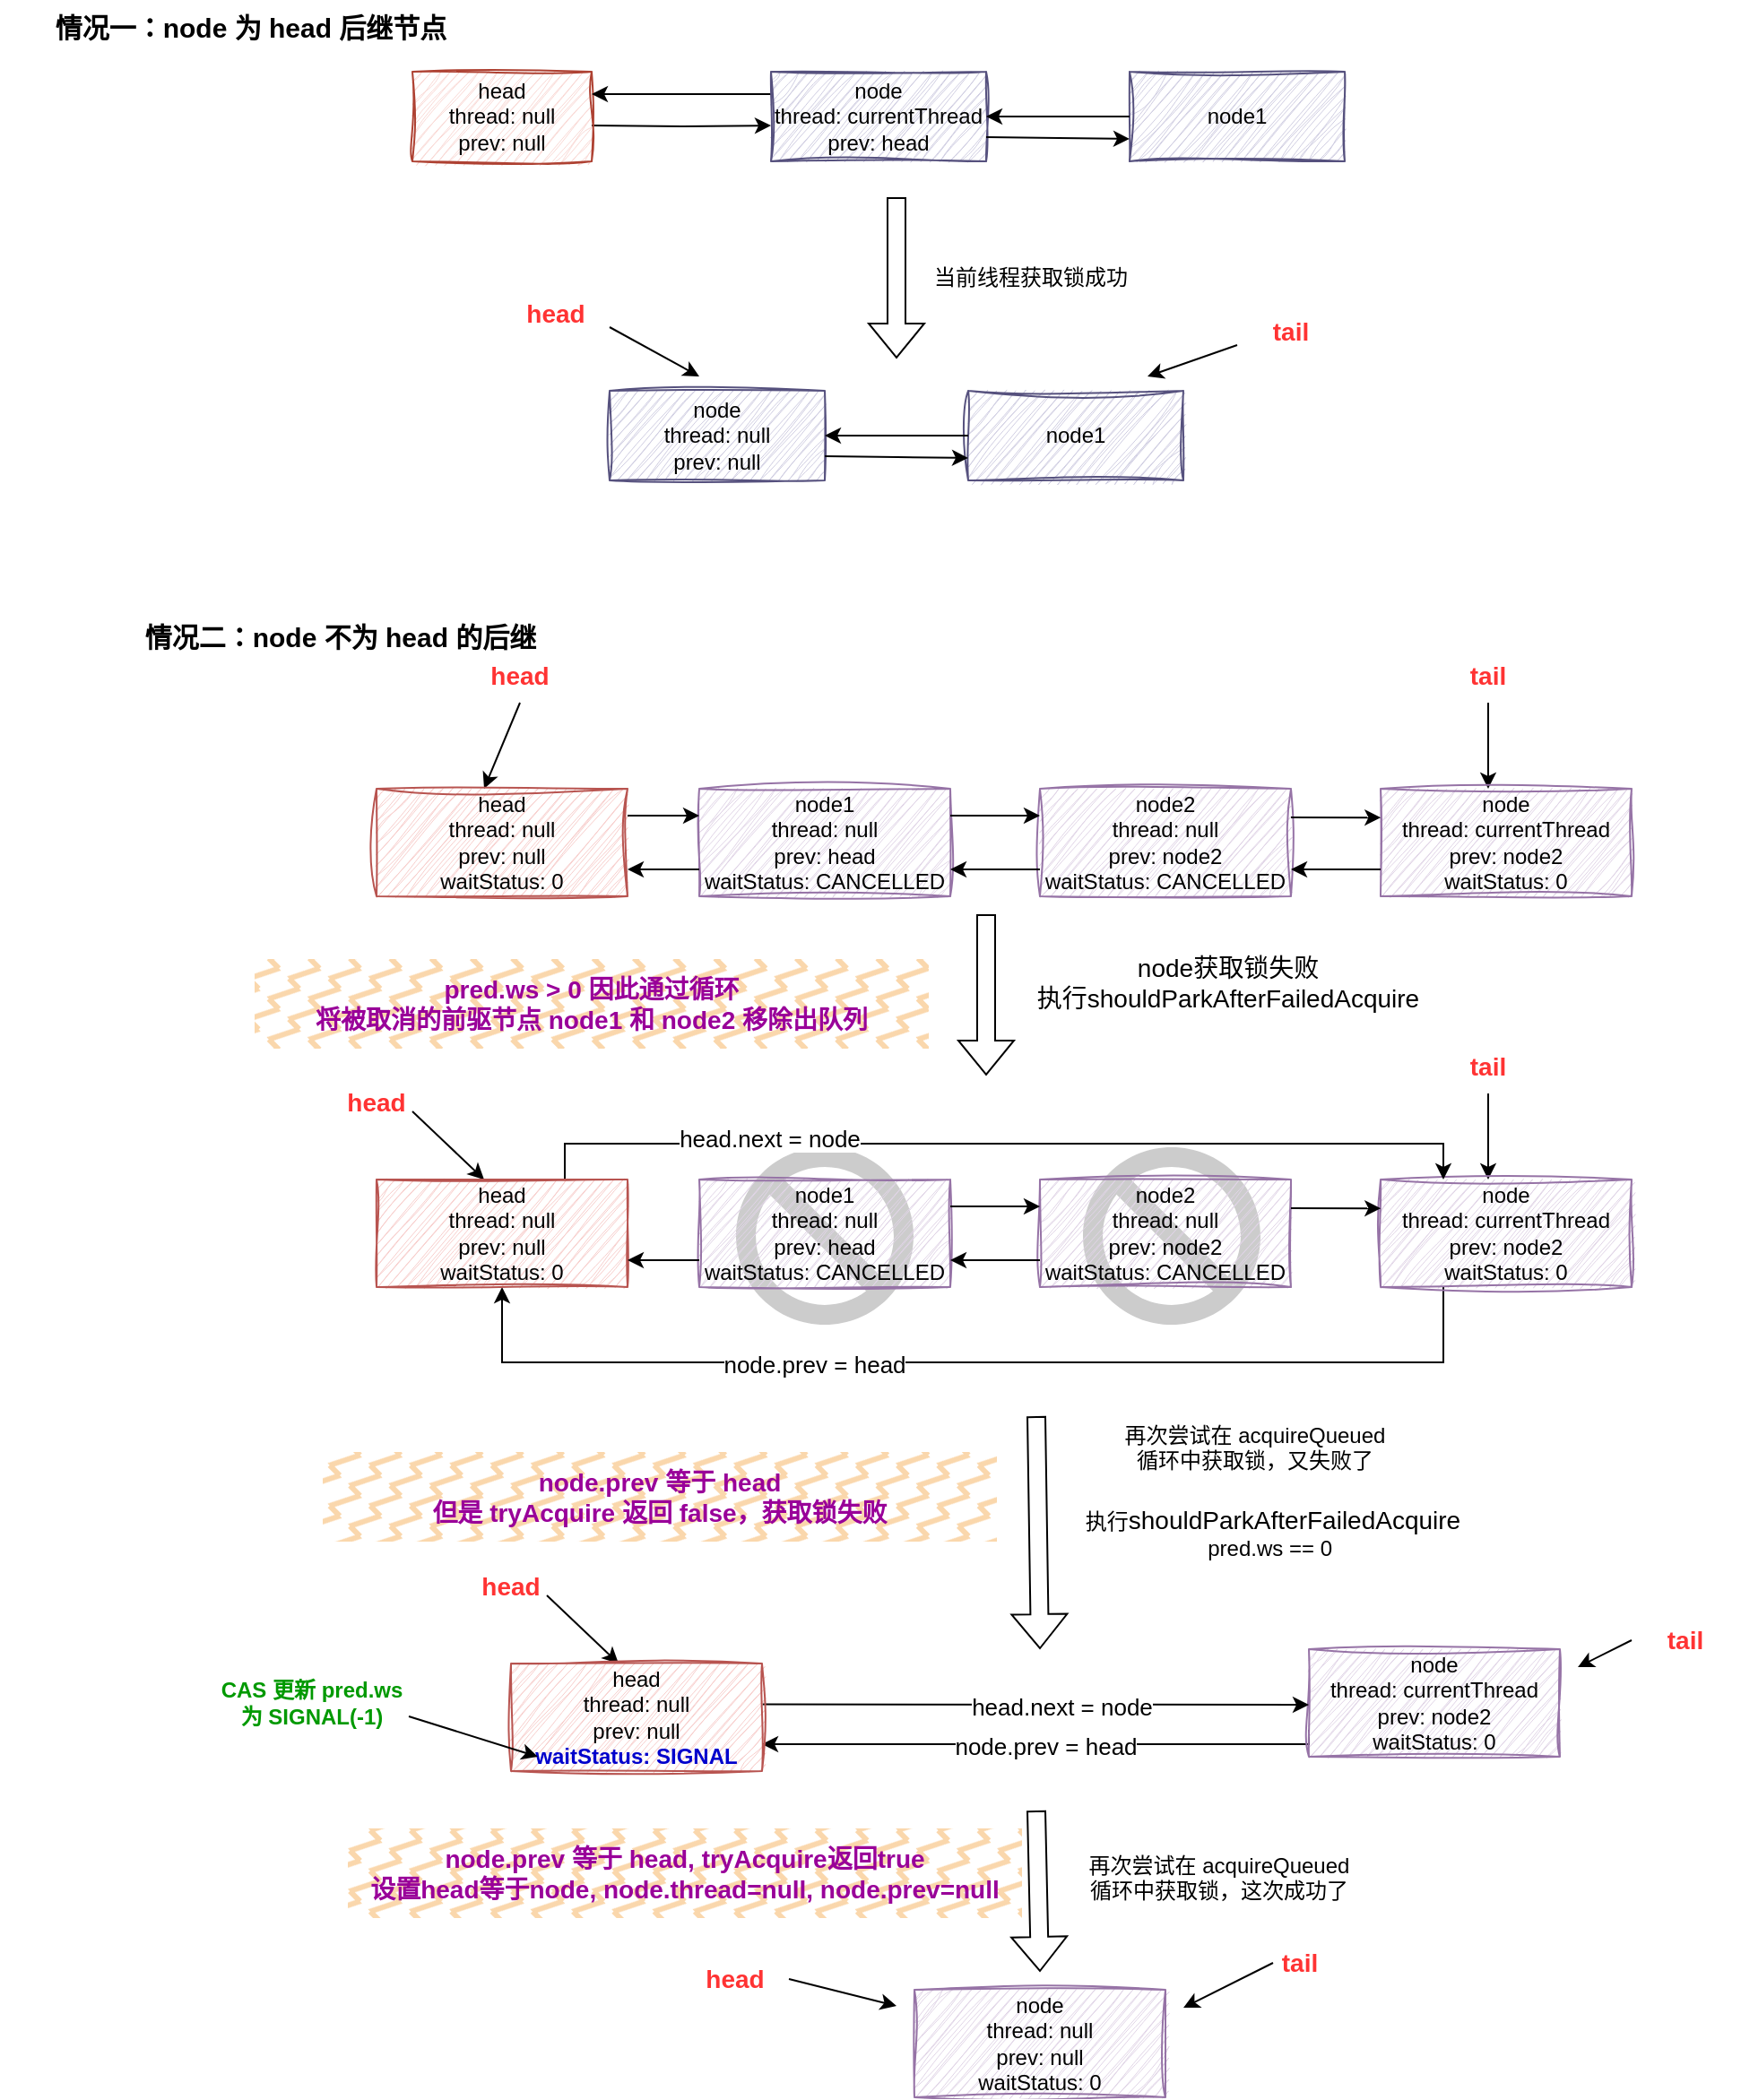 <mxfile version="24.0.4" type="github">
  <diagram name="第 1 页" id="4FpjKzO7oTdV1kjVZiOa">
    <mxGraphModel dx="1787" dy="1124" grid="1" gridSize="10" guides="1" tooltips="1" connect="1" arrows="1" fold="1" page="1" pageScale="1" pageWidth="827" pageHeight="1169" math="0" shadow="0">
      <root>
        <mxCell id="0" />
        <mxCell id="1" parent="0" />
        <mxCell id="oQ_XykTQwwmT8BF6WWH7-106" value="" style="shape=mxgraph.signs.safety.no;html=1;pointerEvents=1;fillColor=#CCCCCC;strokeColor=none;verticalLabelPosition=bottom;verticalAlign=top;align=center;fontColor=#CCCCCC;" vertex="1" parent="1">
          <mxGeometry x="464" y="740" width="99" height="99" as="geometry" />
        </mxCell>
        <mxCell id="oQ_XykTQwwmT8BF6WWH7-105" value="" style="shape=mxgraph.signs.safety.no;html=1;pointerEvents=1;fillColor=#CCCCCC;strokeColor=none;verticalLabelPosition=bottom;verticalAlign=top;align=center;fontColor=#CCCCCC;" vertex="1" parent="1">
          <mxGeometry x="270.5" y="740" width="99" height="99" as="geometry" />
        </mxCell>
        <mxCell id="oQ_XykTQwwmT8BF6WWH7-4" style="edgeStyle=orthogonalEdgeStyle;rounded=0;orthogonalLoop=1;jettySize=auto;html=1;entryX=0;entryY=0.6;entryDx=0;entryDy=0;entryPerimeter=0;" edge="1" parent="1" target="oQ_XykTQwwmT8BF6WWH7-2">
          <mxGeometry relative="1" as="geometry">
            <mxPoint x="190" y="170" as="sourcePoint" />
          </mxGeometry>
        </mxCell>
        <mxCell id="oQ_XykTQwwmT8BF6WWH7-1" value="head&lt;br&gt;thread: null&lt;br&gt;prev: null" style="rounded=0;whiteSpace=wrap;html=1;sketch=1;curveFitting=1;jiggle=2;fillColor=#fad9d5;strokeColor=#ae4132;" vertex="1" parent="1">
          <mxGeometry x="90" y="140" width="100" height="50" as="geometry" />
        </mxCell>
        <mxCell id="oQ_XykTQwwmT8BF6WWH7-3" style="edgeStyle=orthogonalEdgeStyle;rounded=0;orthogonalLoop=1;jettySize=auto;html=1;exitX=0;exitY=0.25;exitDx=0;exitDy=0;entryX=1;entryY=0.25;entryDx=0;entryDy=0;" edge="1" parent="1" source="oQ_XykTQwwmT8BF6WWH7-2" target="oQ_XykTQwwmT8BF6WWH7-1">
          <mxGeometry relative="1" as="geometry" />
        </mxCell>
        <mxCell id="oQ_XykTQwwmT8BF6WWH7-2" value="node&lt;br&gt;thread: currentThread&lt;div&gt;prev: head&lt;/div&gt;" style="rounded=0;whiteSpace=wrap;html=1;sketch=1;curveFitting=1;jiggle=2;fillColor=#d0cee2;strokeColor=#56517e;" vertex="1" parent="1">
          <mxGeometry x="290" y="140" width="120" height="50" as="geometry" />
        </mxCell>
        <mxCell id="oQ_XykTQwwmT8BF6WWH7-5" value="node1" style="rounded=0;whiteSpace=wrap;html=1;sketch=1;curveFitting=1;jiggle=2;fillColor=#d0cee2;strokeColor=#56517e;" vertex="1" parent="1">
          <mxGeometry x="490" y="140" width="120" height="50" as="geometry" />
        </mxCell>
        <mxCell id="oQ_XykTQwwmT8BF6WWH7-6" style="edgeStyle=orthogonalEdgeStyle;rounded=0;orthogonalLoop=1;jettySize=auto;html=1;exitX=1;exitY=0.75;exitDx=0;exitDy=0;entryX=0;entryY=0.75;entryDx=0;entryDy=0;" edge="1" parent="1" target="oQ_XykTQwwmT8BF6WWH7-5">
          <mxGeometry relative="1" as="geometry">
            <mxPoint x="410" y="176.5" as="sourcePoint" />
            <mxPoint x="470" y="177" as="targetPoint" />
          </mxGeometry>
        </mxCell>
        <mxCell id="oQ_XykTQwwmT8BF6WWH7-8" value="" style="endArrow=classic;html=1;rounded=0;exitX=0;exitY=0.5;exitDx=0;exitDy=0;entryX=1;entryY=0.5;entryDx=0;entryDy=0;" edge="1" parent="1" source="oQ_XykTQwwmT8BF6WWH7-5" target="oQ_XykTQwwmT8BF6WWH7-2">
          <mxGeometry width="50" height="50" relative="1" as="geometry">
            <mxPoint x="510" y="320" as="sourcePoint" />
            <mxPoint x="560" y="270" as="targetPoint" />
          </mxGeometry>
        </mxCell>
        <mxCell id="oQ_XykTQwwmT8BF6WWH7-10" value="tail" style="text;html=1;align=center;verticalAlign=middle;whiteSpace=wrap;rounded=0;fontStyle=1;fontColor=#FF3333;fontSize=14;" vertex="1" parent="1">
          <mxGeometry x="660" y="462" width="60" height="30" as="geometry" />
        </mxCell>
        <mxCell id="oQ_XykTQwwmT8BF6WWH7-13" value="" style="shape=flexArrow;endArrow=classic;html=1;rounded=0;" edge="1" parent="1">
          <mxGeometry width="50" height="50" relative="1" as="geometry">
            <mxPoint x="360" y="210" as="sourcePoint" />
            <mxPoint x="360" y="300" as="targetPoint" />
          </mxGeometry>
        </mxCell>
        <mxCell id="oQ_XykTQwwmT8BF6WWH7-15" value="head" style="text;html=1;align=center;verticalAlign=middle;whiteSpace=wrap;rounded=0;fontStyle=1;fontColor=#FF3333;fontSize=14;" vertex="1" parent="1">
          <mxGeometry x="120" y="462" width="60" height="30" as="geometry" />
        </mxCell>
        <mxCell id="oQ_XykTQwwmT8BF6WWH7-16" value="" style="endArrow=classic;html=1;rounded=0;exitX=0.5;exitY=1;exitDx=0;exitDy=0;" edge="1" parent="1" source="oQ_XykTQwwmT8BF6WWH7-15">
          <mxGeometry width="50" height="50" relative="1" as="geometry">
            <mxPoint x="110" y="740" as="sourcePoint" />
            <mxPoint x="130" y="540" as="targetPoint" />
          </mxGeometry>
        </mxCell>
        <mxCell id="oQ_XykTQwwmT8BF6WWH7-18" value="" style="endArrow=classic;html=1;rounded=0;exitX=0.5;exitY=1;exitDx=0;exitDy=0;" edge="1" parent="1" source="oQ_XykTQwwmT8BF6WWH7-10">
          <mxGeometry width="50" height="50" relative="1" as="geometry">
            <mxPoint x="690" y="700" as="sourcePoint" />
            <mxPoint x="690" y="540" as="targetPoint" />
          </mxGeometry>
        </mxCell>
        <mxCell id="oQ_XykTQwwmT8BF6WWH7-22" value="node&lt;br&gt;thread: null&lt;div&gt;prev: null&lt;/div&gt;" style="rounded=0;whiteSpace=wrap;html=1;sketch=1;curveFitting=1;jiggle=2;fillColor=#d0cee2;strokeColor=#56517e;" vertex="1" parent="1">
          <mxGeometry x="200" y="318" width="120" height="50" as="geometry" />
        </mxCell>
        <mxCell id="oQ_XykTQwwmT8BF6WWH7-23" value="node1" style="rounded=0;whiteSpace=wrap;html=1;sketch=1;curveFitting=1;jiggle=2;fillColor=#d0cee2;strokeColor=#56517e;" vertex="1" parent="1">
          <mxGeometry x="400" y="318" width="120" height="50" as="geometry" />
        </mxCell>
        <mxCell id="oQ_XykTQwwmT8BF6WWH7-24" style="edgeStyle=orthogonalEdgeStyle;rounded=0;orthogonalLoop=1;jettySize=auto;html=1;exitX=1;exitY=0.75;exitDx=0;exitDy=0;entryX=0;entryY=0.75;entryDx=0;entryDy=0;" edge="1" parent="1" target="oQ_XykTQwwmT8BF6WWH7-23">
          <mxGeometry relative="1" as="geometry">
            <mxPoint x="320" y="354.5" as="sourcePoint" />
            <mxPoint x="380" y="355" as="targetPoint" />
          </mxGeometry>
        </mxCell>
        <mxCell id="oQ_XykTQwwmT8BF6WWH7-25" value="" style="endArrow=classic;html=1;rounded=0;exitX=0;exitY=0.5;exitDx=0;exitDy=0;entryX=1;entryY=0.5;entryDx=0;entryDy=0;" edge="1" parent="1" source="oQ_XykTQwwmT8BF6WWH7-23" target="oQ_XykTQwwmT8BF6WWH7-22">
          <mxGeometry width="50" height="50" relative="1" as="geometry">
            <mxPoint x="420" y="498" as="sourcePoint" />
            <mxPoint x="470" y="448" as="targetPoint" />
          </mxGeometry>
        </mxCell>
        <mxCell id="oQ_XykTQwwmT8BF6WWH7-26" value="tail" style="text;html=1;align=center;verticalAlign=middle;whiteSpace=wrap;rounded=0;fontStyle=1;fontColor=#FF3333;fontSize=14;" vertex="1" parent="1">
          <mxGeometry x="550" y="270" width="60" height="30" as="geometry" />
        </mxCell>
        <mxCell id="oQ_XykTQwwmT8BF6WWH7-27" value="head" style="text;html=1;align=center;verticalAlign=middle;whiteSpace=wrap;rounded=0;fontStyle=1;fontColor=#FF3333;fontSize=14;" vertex="1" parent="1">
          <mxGeometry x="140" y="260" width="60" height="30" as="geometry" />
        </mxCell>
        <mxCell id="oQ_XykTQwwmT8BF6WWH7-30" value="" style="endArrow=classic;html=1;rounded=0;exitX=0;exitY=0.75;exitDx=0;exitDy=0;" edge="1" parent="1" source="oQ_XykTQwwmT8BF6WWH7-26">
          <mxGeometry width="50" height="50" relative="1" as="geometry">
            <mxPoint x="500" y="270" as="sourcePoint" />
            <mxPoint x="500" y="310" as="targetPoint" />
          </mxGeometry>
        </mxCell>
        <mxCell id="oQ_XykTQwwmT8BF6WWH7-31" value="" style="endArrow=classic;html=1;rounded=0;exitX=1;exitY=0.75;exitDx=0;exitDy=0;" edge="1" parent="1" source="oQ_XykTQwwmT8BF6WWH7-27">
          <mxGeometry width="50" height="50" relative="1" as="geometry">
            <mxPoint x="240" y="310" as="sourcePoint" />
            <mxPoint x="250" y="310" as="targetPoint" />
          </mxGeometry>
        </mxCell>
        <mxCell id="oQ_XykTQwwmT8BF6WWH7-35" value="node1&lt;br&gt;thread: null&lt;div&gt;prev: head&lt;br&gt;waitStatus: CANCELLED&lt;/div&gt;" style="rounded=0;whiteSpace=wrap;html=1;sketch=1;curveFitting=1;jiggle=2;fillColor=#e1d5e7;strokeColor=#9673a6;" vertex="1" parent="1">
          <mxGeometry x="250" y="540" width="140" height="60" as="geometry" />
        </mxCell>
        <mxCell id="oQ_XykTQwwmT8BF6WWH7-52" value="当前线程获取锁成功" style="text;html=1;align=center;verticalAlign=middle;whiteSpace=wrap;rounded=0;" vertex="1" parent="1">
          <mxGeometry x="380" y="240" width="110" height="30" as="geometry" />
        </mxCell>
        <mxCell id="oQ_XykTQwwmT8BF6WWH7-58" value="node2&lt;br&gt;thread: null&lt;div&gt;prev: node2&lt;br&gt;waitStatus: CANCELLED&lt;/div&gt;" style="rounded=0;whiteSpace=wrap;html=1;sketch=1;curveFitting=1;jiggle=2;fillColor=#e1d5e7;strokeColor=#9673a6;" vertex="1" parent="1">
          <mxGeometry x="440" y="540" width="140" height="60" as="geometry" />
        </mxCell>
        <mxCell id="oQ_XykTQwwmT8BF6WWH7-59" value="node&lt;br&gt;thread: currentThread&lt;div&gt;prev: node2&lt;br&gt;waitStatus: 0&lt;/div&gt;" style="rounded=0;whiteSpace=wrap;html=1;sketch=1;curveFitting=1;jiggle=2;fillColor=#e1d5e7;strokeColor=#9673a6;" vertex="1" parent="1">
          <mxGeometry x="630" y="540" width="140" height="60" as="geometry" />
        </mxCell>
        <mxCell id="oQ_XykTQwwmT8BF6WWH7-61" value="head&lt;br&gt;thread: null&lt;br&gt;prev: null&lt;br&gt;&lt;div&gt;waitStatus: 0&lt;/div&gt;" style="rounded=0;whiteSpace=wrap;html=1;sketch=1;curveFitting=1;jiggle=2;fillColor=#f8cecc;strokeColor=#b85450;" vertex="1" parent="1">
          <mxGeometry x="70" y="540" width="140" height="60" as="geometry" />
        </mxCell>
        <mxCell id="oQ_XykTQwwmT8BF6WWH7-62" value="" style="endArrow=classic;html=1;rounded=0;exitX=1;exitY=0.25;exitDx=0;exitDy=0;entryX=0;entryY=0.25;entryDx=0;entryDy=0;" edge="1" parent="1" source="oQ_XykTQwwmT8BF6WWH7-61" target="oQ_XykTQwwmT8BF6WWH7-35">
          <mxGeometry width="50" height="50" relative="1" as="geometry">
            <mxPoint x="240" y="770" as="sourcePoint" />
            <mxPoint x="290" y="720" as="targetPoint" />
          </mxGeometry>
        </mxCell>
        <mxCell id="oQ_XykTQwwmT8BF6WWH7-63" value="" style="endArrow=classic;html=1;rounded=0;exitX=0;exitY=0.75;exitDx=0;exitDy=0;entryX=1;entryY=0.75;entryDx=0;entryDy=0;" edge="1" parent="1" source="oQ_XykTQwwmT8BF6WWH7-35" target="oQ_XykTQwwmT8BF6WWH7-61">
          <mxGeometry width="50" height="50" relative="1" as="geometry">
            <mxPoint x="200" y="700" as="sourcePoint" />
            <mxPoint x="250" y="650" as="targetPoint" />
          </mxGeometry>
        </mxCell>
        <mxCell id="oQ_XykTQwwmT8BF6WWH7-64" value="" style="endArrow=classic;html=1;rounded=0;exitX=1;exitY=0.25;exitDx=0;exitDy=0;entryX=0;entryY=0.25;entryDx=0;entryDy=0;" edge="1" parent="1" source="oQ_XykTQwwmT8BF6WWH7-35" target="oQ_XykTQwwmT8BF6WWH7-58">
          <mxGeometry width="50" height="50" relative="1" as="geometry">
            <mxPoint x="430" y="700" as="sourcePoint" />
            <mxPoint x="480" y="650" as="targetPoint" />
          </mxGeometry>
        </mxCell>
        <mxCell id="oQ_XykTQwwmT8BF6WWH7-65" value="" style="endArrow=classic;html=1;rounded=0;exitX=0;exitY=0.75;exitDx=0;exitDy=0;entryX=1;entryY=0.75;entryDx=0;entryDy=0;" edge="1" parent="1" source="oQ_XykTQwwmT8BF6WWH7-58" target="oQ_XykTQwwmT8BF6WWH7-35">
          <mxGeometry width="50" height="50" relative="1" as="geometry">
            <mxPoint x="470" y="710" as="sourcePoint" />
            <mxPoint x="520" y="660" as="targetPoint" />
          </mxGeometry>
        </mxCell>
        <mxCell id="oQ_XykTQwwmT8BF6WWH7-66" value="" style="endArrow=classic;html=1;rounded=0;entryX=0.001;entryY=0.385;entryDx=0;entryDy=0;entryPerimeter=0;" edge="1" parent="1">
          <mxGeometry width="50" height="50" relative="1" as="geometry">
            <mxPoint x="580" y="556" as="sourcePoint" />
            <mxPoint x="630.14" y="556.1" as="targetPoint" />
          </mxGeometry>
        </mxCell>
        <mxCell id="oQ_XykTQwwmT8BF6WWH7-68" value="" style="endArrow=classic;html=1;rounded=0;exitX=0;exitY=0.75;exitDx=0;exitDy=0;entryX=1;entryY=0.75;entryDx=0;entryDy=0;" edge="1" parent="1" source="oQ_XykTQwwmT8BF6WWH7-59" target="oQ_XykTQwwmT8BF6WWH7-58">
          <mxGeometry width="50" height="50" relative="1" as="geometry">
            <mxPoint x="480" y="710" as="sourcePoint" />
            <mxPoint x="640" y="630" as="targetPoint" />
          </mxGeometry>
        </mxCell>
        <mxCell id="oQ_XykTQwwmT8BF6WWH7-69" value="" style="shape=flexArrow;endArrow=classic;html=1;rounded=0;" edge="1" parent="1">
          <mxGeometry width="50" height="50" relative="1" as="geometry">
            <mxPoint x="410" y="610" as="sourcePoint" />
            <mxPoint x="410" y="700" as="targetPoint" />
          </mxGeometry>
        </mxCell>
        <mxCell id="oQ_XykTQwwmT8BF6WWH7-70" value="node获取锁失败&lt;br style=&quot;font-size: 14px;&quot;&gt;执行shouldParkAfterFailedAcquire" style="text;html=1;align=center;verticalAlign=middle;whiteSpace=wrap;rounded=0;fontSize=14;" vertex="1" parent="1">
          <mxGeometry x="430" y="630" width="230" height="35" as="geometry" />
        </mxCell>
        <mxCell id="oQ_XykTQwwmT8BF6WWH7-85" value="tail" style="text;html=1;align=center;verticalAlign=middle;whiteSpace=wrap;rounded=0;fontStyle=1;fontColor=#FF3333;fontSize=14;" vertex="1" parent="1">
          <mxGeometry x="660" y="680" width="60" height="30" as="geometry" />
        </mxCell>
        <mxCell id="oQ_XykTQwwmT8BF6WWH7-86" value="head" style="text;html=1;align=center;verticalAlign=middle;whiteSpace=wrap;rounded=0;fontStyle=1;fontColor=#FF3333;fontSize=14;" vertex="1" parent="1">
          <mxGeometry x="40" y="700" width="60" height="30" as="geometry" />
        </mxCell>
        <mxCell id="oQ_XykTQwwmT8BF6WWH7-87" value="" style="endArrow=classic;html=1;rounded=0;" edge="1" parent="1">
          <mxGeometry width="50" height="50" relative="1" as="geometry">
            <mxPoint x="90" y="720" as="sourcePoint" />
            <mxPoint x="130" y="758" as="targetPoint" />
          </mxGeometry>
        </mxCell>
        <mxCell id="oQ_XykTQwwmT8BF6WWH7-88" value="" style="endArrow=classic;html=1;rounded=0;exitX=0.5;exitY=1;exitDx=0;exitDy=0;" edge="1" parent="1" source="oQ_XykTQwwmT8BF6WWH7-85">
          <mxGeometry width="50" height="50" relative="1" as="geometry">
            <mxPoint x="690" y="918" as="sourcePoint" />
            <mxPoint x="690" y="758" as="targetPoint" />
          </mxGeometry>
        </mxCell>
        <mxCell id="oQ_XykTQwwmT8BF6WWH7-89" value="node1&lt;br&gt;thread: null&lt;div&gt;prev: head&lt;br&gt;waitStatus: CANCELLED&lt;/div&gt;" style="rounded=0;whiteSpace=wrap;html=1;sketch=1;curveFitting=1;jiggle=2;fillColor=#e1d5e7;strokeColor=#9673a6;" vertex="1" parent="1">
          <mxGeometry x="250" y="758" width="140" height="60" as="geometry" />
        </mxCell>
        <mxCell id="oQ_XykTQwwmT8BF6WWH7-90" value="node2&lt;br&gt;thread: null&lt;div&gt;prev: node2&lt;br&gt;waitStatus: CANCELLED&lt;/div&gt;" style="rounded=0;whiteSpace=wrap;html=1;sketch=1;curveFitting=1;jiggle=2;fillColor=#e1d5e7;strokeColor=#9673a6;" vertex="1" parent="1">
          <mxGeometry x="440" y="758" width="140" height="60" as="geometry" />
        </mxCell>
        <mxCell id="oQ_XykTQwwmT8BF6WWH7-99" style="edgeStyle=orthogonalEdgeStyle;rounded=0;orthogonalLoop=1;jettySize=auto;html=1;exitX=0.25;exitY=1;exitDx=0;exitDy=0;entryX=0.5;entryY=1;entryDx=0;entryDy=0;" edge="1" parent="1" source="oQ_XykTQwwmT8BF6WWH7-91" target="oQ_XykTQwwmT8BF6WWH7-92">
          <mxGeometry relative="1" as="geometry">
            <Array as="points">
              <mxPoint x="665" y="860" />
              <mxPoint x="140" y="860" />
            </Array>
          </mxGeometry>
        </mxCell>
        <mxCell id="oQ_XykTQwwmT8BF6WWH7-103" value="node.prev = head" style="edgeLabel;html=1;align=center;verticalAlign=middle;resizable=0;points=[];fontSize=13;" vertex="1" connectable="0" parent="oQ_XykTQwwmT8BF6WWH7-99">
          <mxGeometry x="0.29" y="1" relative="1" as="geometry">
            <mxPoint as="offset" />
          </mxGeometry>
        </mxCell>
        <mxCell id="oQ_XykTQwwmT8BF6WWH7-91" value="node&lt;br&gt;thread: currentThread&lt;div&gt;prev: node2&lt;br&gt;waitStatus: 0&lt;/div&gt;" style="rounded=0;whiteSpace=wrap;html=1;sketch=1;curveFitting=1;jiggle=2;fillColor=#e1d5e7;strokeColor=#9673a6;" vertex="1" parent="1">
          <mxGeometry x="630" y="758" width="140" height="60" as="geometry" />
        </mxCell>
        <mxCell id="oQ_XykTQwwmT8BF6WWH7-100" style="edgeStyle=orthogonalEdgeStyle;rounded=0;orthogonalLoop=1;jettySize=auto;html=1;entryX=0.25;entryY=0;entryDx=0;entryDy=0;exitX=0.75;exitY=0;exitDx=0;exitDy=0;" edge="1" parent="1" source="oQ_XykTQwwmT8BF6WWH7-92" target="oQ_XykTQwwmT8BF6WWH7-91">
          <mxGeometry relative="1" as="geometry">
            <Array as="points">
              <mxPoint x="175" y="738" />
              <mxPoint x="665" y="738" />
            </Array>
          </mxGeometry>
        </mxCell>
        <mxCell id="oQ_XykTQwwmT8BF6WWH7-102" value="head.next = node" style="edgeLabel;html=1;align=center;verticalAlign=middle;resizable=0;points=[];fontSize=13;" vertex="1" connectable="0" parent="oQ_XykTQwwmT8BF6WWH7-100">
          <mxGeometry x="-0.496" y="3" relative="1" as="geometry">
            <mxPoint as="offset" />
          </mxGeometry>
        </mxCell>
        <mxCell id="oQ_XykTQwwmT8BF6WWH7-92" value="head&lt;br&gt;thread: null&lt;br&gt;prev: null&lt;br&gt;&lt;div&gt;waitStatus: 0&lt;/div&gt;" style="rounded=0;whiteSpace=wrap;html=1;sketch=1;curveFitting=1;jiggle=2;fillColor=#f8cecc;strokeColor=#b85450;" vertex="1" parent="1">
          <mxGeometry x="70" y="758" width="140" height="60" as="geometry" />
        </mxCell>
        <mxCell id="oQ_XykTQwwmT8BF6WWH7-94" value="" style="endArrow=classic;html=1;rounded=0;exitX=0;exitY=0.75;exitDx=0;exitDy=0;entryX=1;entryY=0.75;entryDx=0;entryDy=0;" edge="1" parent="1" source="oQ_XykTQwwmT8BF6WWH7-89" target="oQ_XykTQwwmT8BF6WWH7-92">
          <mxGeometry width="50" height="50" relative="1" as="geometry">
            <mxPoint x="200" y="918" as="sourcePoint" />
            <mxPoint x="250" y="868" as="targetPoint" />
          </mxGeometry>
        </mxCell>
        <mxCell id="oQ_XykTQwwmT8BF6WWH7-95" value="" style="endArrow=classic;html=1;rounded=0;exitX=1;exitY=0.25;exitDx=0;exitDy=0;entryX=0;entryY=0.25;entryDx=0;entryDy=0;" edge="1" parent="1" source="oQ_XykTQwwmT8BF6WWH7-89" target="oQ_XykTQwwmT8BF6WWH7-90">
          <mxGeometry width="50" height="50" relative="1" as="geometry">
            <mxPoint x="430" y="918" as="sourcePoint" />
            <mxPoint x="480" y="868" as="targetPoint" />
          </mxGeometry>
        </mxCell>
        <mxCell id="oQ_XykTQwwmT8BF6WWH7-96" value="" style="endArrow=classic;html=1;rounded=0;exitX=0;exitY=0.75;exitDx=0;exitDy=0;entryX=1;entryY=0.75;entryDx=0;entryDy=0;" edge="1" parent="1" source="oQ_XykTQwwmT8BF6WWH7-90" target="oQ_XykTQwwmT8BF6WWH7-89">
          <mxGeometry width="50" height="50" relative="1" as="geometry">
            <mxPoint x="470" y="928" as="sourcePoint" />
            <mxPoint x="520" y="878" as="targetPoint" />
          </mxGeometry>
        </mxCell>
        <mxCell id="oQ_XykTQwwmT8BF6WWH7-97" value="" style="endArrow=classic;html=1;rounded=0;entryX=0.001;entryY=0.385;entryDx=0;entryDy=0;entryPerimeter=0;" edge="1" parent="1">
          <mxGeometry width="50" height="50" relative="1" as="geometry">
            <mxPoint x="580" y="774" as="sourcePoint" />
            <mxPoint x="630.14" y="774.1" as="targetPoint" />
          </mxGeometry>
        </mxCell>
        <mxCell id="oQ_XykTQwwmT8BF6WWH7-107" value="&lt;span style=&quot;font-size: 14px;&quot;&gt;pred.ws &amp;gt; 0 因此通过循环&lt;br style=&quot;font-size: 14px;&quot;&gt;将被取消的前驱节点 node1 和 node2&amp;nbsp;&lt;/span&gt;&lt;span style=&quot;font-size: 14px; background-color: initial;&quot;&gt;移除出队列&lt;/span&gt;" style="text;html=1;align=center;verticalAlign=middle;whiteSpace=wrap;rounded=0;fontSize=14;fontFamily=Helvetica;fontStyle=1;fillColor=#fad7ac;strokeColor=none;fillStyle=zigzag-line;fontColor=#990099;" vertex="1" parent="1">
          <mxGeometry x="2" y="635" width="376" height="50" as="geometry" />
        </mxCell>
        <mxCell id="oQ_XykTQwwmT8BF6WWH7-126" value="" style="shape=flexArrow;endArrow=classic;html=1;rounded=0;" edge="1" parent="1">
          <mxGeometry width="50" height="50" relative="1" as="geometry">
            <mxPoint x="438" y="890" as="sourcePoint" />
            <mxPoint x="440" y="1020" as="targetPoint" />
          </mxGeometry>
        </mxCell>
        <mxCell id="oQ_XykTQwwmT8BF6WWH7-127" value="再次尝试在 acquireQueued&lt;br&gt;循环中获取锁，又失败了&lt;br&gt;&amp;nbsp;" style="text;html=1;align=center;verticalAlign=middle;whiteSpace=wrap;rounded=0;" vertex="1" parent="1">
          <mxGeometry x="480" y="900" width="160" height="30" as="geometry" />
        </mxCell>
        <mxCell id="oQ_XykTQwwmT8BF6WWH7-128" value="node.prev 等于 head&lt;br&gt;但是 tryAcquire 返回 false，获取锁失败" style="text;html=1;align=center;verticalAlign=middle;whiteSpace=wrap;rounded=0;fontSize=14;fontFamily=Helvetica;fontStyle=1;fillColor=#fad7ac;strokeColor=none;fillStyle=zigzag-line;fontColor=#990099;" vertex="1" parent="1">
          <mxGeometry x="40" y="910" width="376" height="50" as="geometry" />
        </mxCell>
        <mxCell id="oQ_XykTQwwmT8BF6WWH7-141" value="执行&lt;span style=&quot;font-size: 14px;&quot;&gt;shouldParkAfterFailedAcquire&lt;br&gt;&lt;/span&gt;pred.ws == 0&amp;nbsp;" style="text;html=1;align=center;verticalAlign=middle;whiteSpace=wrap;rounded=0;" vertex="1" parent="1">
          <mxGeometry x="460" y="940" width="220" height="30" as="geometry" />
        </mxCell>
        <mxCell id="oQ_XykTQwwmT8BF6WWH7-143" value="tail" style="text;html=1;align=center;verticalAlign=middle;whiteSpace=wrap;rounded=0;fontStyle=1;fontColor=#FF3333;fontSize=14;" vertex="1" parent="1">
          <mxGeometry x="770" y="1000" width="60" height="30" as="geometry" />
        </mxCell>
        <mxCell id="oQ_XykTQwwmT8BF6WWH7-144" value="head" style="text;html=1;align=center;verticalAlign=middle;whiteSpace=wrap;rounded=0;fontStyle=1;fontColor=#FF3333;fontSize=14;" vertex="1" parent="1">
          <mxGeometry x="115" y="970" width="60" height="30" as="geometry" />
        </mxCell>
        <mxCell id="oQ_XykTQwwmT8BF6WWH7-145" value="" style="endArrow=classic;html=1;rounded=0;" edge="1" parent="1">
          <mxGeometry width="50" height="50" relative="1" as="geometry">
            <mxPoint x="165" y="990" as="sourcePoint" />
            <mxPoint x="205" y="1028" as="targetPoint" />
          </mxGeometry>
        </mxCell>
        <mxCell id="oQ_XykTQwwmT8BF6WWH7-146" value="" style="endArrow=classic;html=1;rounded=0;exitX=0;exitY=0.5;exitDx=0;exitDy=0;" edge="1" parent="1" source="oQ_XykTQwwmT8BF6WWH7-143">
          <mxGeometry width="50" height="50" relative="1" as="geometry">
            <mxPoint x="765" y="1188" as="sourcePoint" />
            <mxPoint x="740" y="1030" as="targetPoint" />
          </mxGeometry>
        </mxCell>
        <mxCell id="oQ_XykTQwwmT8BF6WWH7-147" style="edgeStyle=orthogonalEdgeStyle;rounded=0;orthogonalLoop=1;jettySize=auto;html=1;exitX=0;exitY=0.75;exitDx=0;exitDy=0;entryX=1;entryY=0.75;entryDx=0;entryDy=0;" edge="1" parent="1" source="oQ_XykTQwwmT8BF6WWH7-149" target="oQ_XykTQwwmT8BF6WWH7-152">
          <mxGeometry relative="1" as="geometry">
            <Array as="points">
              <mxPoint x="330" y="1073" />
              <mxPoint x="330" y="1073" />
            </Array>
          </mxGeometry>
        </mxCell>
        <mxCell id="oQ_XykTQwwmT8BF6WWH7-148" value="node.prev = head" style="edgeLabel;html=1;align=center;verticalAlign=middle;resizable=0;points=[];fontSize=13;" vertex="1" connectable="0" parent="oQ_XykTQwwmT8BF6WWH7-147">
          <mxGeometry x="0.29" y="1" relative="1" as="geometry">
            <mxPoint x="47" as="offset" />
          </mxGeometry>
        </mxCell>
        <mxCell id="oQ_XykTQwwmT8BF6WWH7-149" value="node&lt;br&gt;thread: currentThread&lt;div&gt;prev: node2&lt;br&gt;waitStatus: 0&lt;/div&gt;" style="rounded=0;whiteSpace=wrap;html=1;sketch=1;curveFitting=1;jiggle=2;fillColor=#e1d5e7;strokeColor=#9673a6;" vertex="1" parent="1">
          <mxGeometry x="590" y="1020" width="140" height="60" as="geometry" />
        </mxCell>
        <mxCell id="oQ_XykTQwwmT8BF6WWH7-150" style="edgeStyle=orthogonalEdgeStyle;rounded=0;orthogonalLoop=1;jettySize=auto;html=1;exitX=1.002;exitY=0.38;exitDx=0;exitDy=0;exitPerimeter=0;" edge="1" parent="1" source="oQ_XykTQwwmT8BF6WWH7-152">
          <mxGeometry relative="1" as="geometry">
            <Array as="points">
              <mxPoint x="590" y="1051" />
            </Array>
            <mxPoint x="590" y="1051" as="targetPoint" />
          </mxGeometry>
        </mxCell>
        <mxCell id="oQ_XykTQwwmT8BF6WWH7-151" value="head.next = node" style="edgeLabel;html=1;align=center;verticalAlign=middle;resizable=0;points=[];fontSize=13;" vertex="1" connectable="0" parent="oQ_XykTQwwmT8BF6WWH7-150">
          <mxGeometry x="-0.496" y="3" relative="1" as="geometry">
            <mxPoint x="89" y="4" as="offset" />
          </mxGeometry>
        </mxCell>
        <mxCell id="oQ_XykTQwwmT8BF6WWH7-152" value="head&lt;br&gt;thread: null&lt;br&gt;prev: null&lt;br&gt;&lt;div&gt;&lt;font color=&quot;#0000cc&quot;&gt;&lt;b&gt;waitStatus: SIGNAL&lt;/b&gt;&lt;/font&gt;&lt;/div&gt;" style="rounded=0;whiteSpace=wrap;html=1;sketch=1;curveFitting=1;jiggle=2;fillColor=#f8cecc;strokeColor=#b85450;" vertex="1" parent="1">
          <mxGeometry x="145" y="1028" width="140" height="60" as="geometry" />
        </mxCell>
        <mxCell id="oQ_XykTQwwmT8BF6WWH7-153" value="CAS 更新 pred.ws 为 SIGNAL(-1)" style="text;html=1;align=center;verticalAlign=middle;whiteSpace=wrap;rounded=0;fontStyle=1;fontColor=#009900;" vertex="1" parent="1">
          <mxGeometry x="-20" y="1035" width="108" height="30" as="geometry" />
        </mxCell>
        <mxCell id="oQ_XykTQwwmT8BF6WWH7-154" value="" style="endArrow=classic;html=1;rounded=0;exitX=1;exitY=0.75;exitDx=0;exitDy=0;" edge="1" parent="1" source="oQ_XykTQwwmT8BF6WWH7-153">
          <mxGeometry width="50" height="50" relative="1" as="geometry">
            <mxPoint x="100" y="1160" as="sourcePoint" />
            <mxPoint x="160" y="1080" as="targetPoint" />
          </mxGeometry>
        </mxCell>
        <mxCell id="oQ_XykTQwwmT8BF6WWH7-155" value="" style="shape=flexArrow;endArrow=classic;html=1;rounded=0;" edge="1" parent="1">
          <mxGeometry width="50" height="50" relative="1" as="geometry">
            <mxPoint x="438" y="1110" as="sourcePoint" />
            <mxPoint x="440" y="1200" as="targetPoint" />
          </mxGeometry>
        </mxCell>
        <mxCell id="oQ_XykTQwwmT8BF6WWH7-156" value="再次尝试在 acquireQueued&lt;br&gt;循环中获取锁，这次成功了&lt;br&gt;&amp;nbsp;" style="text;html=1;align=center;verticalAlign=middle;whiteSpace=wrap;rounded=0;" vertex="1" parent="1">
          <mxGeometry x="460" y="1140" width="160" height="30" as="geometry" />
        </mxCell>
        <mxCell id="oQ_XykTQwwmT8BF6WWH7-157" value="node&lt;br&gt;thread: null&lt;div&gt;prev: null&lt;br&gt;waitStatus: 0&lt;/div&gt;" style="rounded=0;whiteSpace=wrap;html=1;sketch=1;curveFitting=1;jiggle=2;fillColor=#e1d5e7;strokeColor=#9673a6;" vertex="1" parent="1">
          <mxGeometry x="370" y="1210" width="140" height="60" as="geometry" />
        </mxCell>
        <mxCell id="oQ_XykTQwwmT8BF6WWH7-159" value="head" style="text;html=1;align=center;verticalAlign=middle;whiteSpace=wrap;rounded=0;fontStyle=1;fontColor=#FF3333;fontSize=14;" vertex="1" parent="1">
          <mxGeometry x="240" y="1189" width="60" height="30" as="geometry" />
        </mxCell>
        <mxCell id="oQ_XykTQwwmT8BF6WWH7-160" value="" style="endArrow=classic;html=1;rounded=0;exitX=1;exitY=0.5;exitDx=0;exitDy=0;" edge="1" parent="1" source="oQ_XykTQwwmT8BF6WWH7-159">
          <mxGeometry width="50" height="50" relative="1" as="geometry">
            <mxPoint x="320" y="1181" as="sourcePoint" />
            <mxPoint x="360" y="1219" as="targetPoint" />
          </mxGeometry>
        </mxCell>
        <mxCell id="oQ_XykTQwwmT8BF6WWH7-161" value="tail" style="text;html=1;align=center;verticalAlign=middle;whiteSpace=wrap;rounded=0;fontStyle=1;fontColor=#FF3333;fontSize=14;" vertex="1" parent="1">
          <mxGeometry x="570" y="1180" width="30" height="30" as="geometry" />
        </mxCell>
        <mxCell id="oQ_XykTQwwmT8BF6WWH7-163" value="" style="endArrow=classic;html=1;rounded=0;exitX=0;exitY=0.5;exitDx=0;exitDy=0;" edge="1" parent="1" source="oQ_XykTQwwmT8BF6WWH7-161">
          <mxGeometry width="50" height="50" relative="1" as="geometry">
            <mxPoint x="520" y="1361" as="sourcePoint" />
            <mxPoint x="520" y="1220" as="targetPoint" />
          </mxGeometry>
        </mxCell>
        <mxCell id="oQ_XykTQwwmT8BF6WWH7-165" value="node.prev 等于 head, tryAcquire返回true&lt;br&gt;设置head等于node, node.thread=null, node.prev=null" style="text;html=1;align=center;verticalAlign=middle;whiteSpace=wrap;rounded=0;fontSize=14;fontFamily=Helvetica;fontStyle=1;fillColor=#fad7ac;strokeColor=none;fillStyle=zigzag-line;fontColor=#990099;" vertex="1" parent="1">
          <mxGeometry x="54" y="1120" width="376" height="50" as="geometry" />
        </mxCell>
        <mxCell id="oQ_XykTQwwmT8BF6WWH7-166" value="情况一：node 为 head 后继节点" style="text;html=1;align=center;verticalAlign=middle;whiteSpace=wrap;rounded=0;fontSize=15;fontStyle=1" vertex="1" parent="1">
          <mxGeometry x="-140" y="100" width="280" height="30" as="geometry" />
        </mxCell>
        <mxCell id="oQ_XykTQwwmT8BF6WWH7-167" value="情况二：node 不为 head 的后继" style="text;html=1;align=center;verticalAlign=middle;whiteSpace=wrap;rounded=0;fontSize=15;fontStyle=1" vertex="1" parent="1">
          <mxGeometry x="-90" y="440" width="280" height="30" as="geometry" />
        </mxCell>
      </root>
    </mxGraphModel>
  </diagram>
</mxfile>
